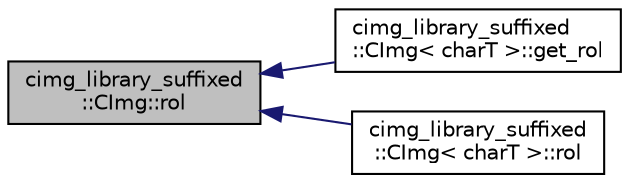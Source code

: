 digraph "cimg_library_suffixed::CImg::rol"
{
  edge [fontname="Helvetica",fontsize="10",labelfontname="Helvetica",labelfontsize="10"];
  node [fontname="Helvetica",fontsize="10",shape=record];
  rankdir="LR";
  Node1 [label="cimg_library_suffixed\l::CImg::rol",height=0.2,width=0.4,color="black", fillcolor="grey75", style="filled" fontcolor="black"];
  Node1 -> Node2 [dir="back",color="midnightblue",fontsize="10",style="solid",fontname="Helvetica"];
  Node2 [label="cimg_library_suffixed\l::CImg\< charT \>::get_rol",height=0.2,width=0.4,color="black", fillcolor="white", style="filled",URL="$structcimg__library__suffixed_1_1_c_img.html#a571c1ab8962c6d9ff5ac760574cc91bf",tooltip="Compute the bitwise left rotation of each pixel value ."];
  Node1 -> Node3 [dir="back",color="midnightblue",fontsize="10",style="solid",fontname="Helvetica"];
  Node3 [label="cimg_library_suffixed\l::CImg\< charT \>::rol",height=0.2,width=0.4,color="black", fillcolor="white", style="filled",URL="$structcimg__library__suffixed_1_1_c_img.html#abb47aeb89d0597472e4a8309d791480a",tooltip="Compute the bitwise left rotation of each pixel value."];
}

